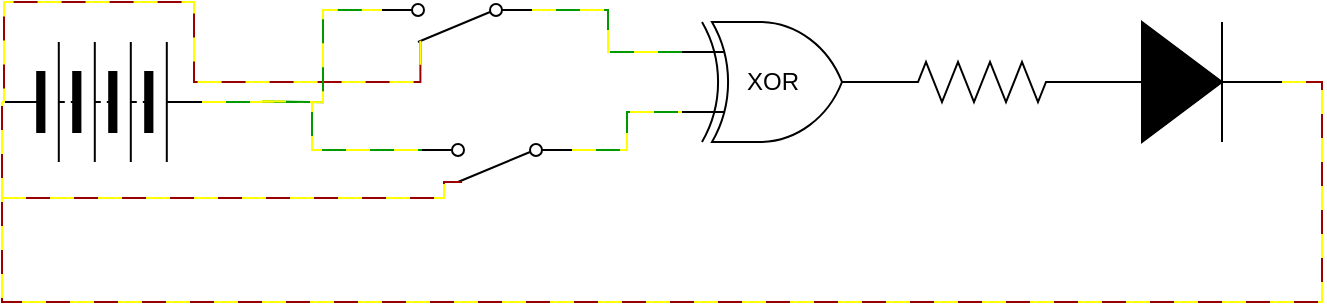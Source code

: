 <mxfile version="24.6.4" type="device">
  <diagram name="Page-1" id="S14nD__22_xoHAX3U8_r">
    <mxGraphModel dx="830" dy="453" grid="1" gridSize="10" guides="1" tooltips="1" connect="1" arrows="1" fold="1" page="1" pageScale="1" pageWidth="850" pageHeight="1100" math="0" shadow="0">
      <root>
        <mxCell id="0" />
        <mxCell id="1" parent="0" />
        <mxCell id="vgj71dSYBfLmvTZBT12I-1" value="" style="pointerEvents=1;verticalLabelPosition=bottom;shadow=0;dashed=0;align=center;html=1;verticalAlign=top;shape=mxgraph.electrical.miscellaneous.batteryStack;" vertex="1" parent="1">
          <mxGeometry x="60" y="170" width="100" height="60" as="geometry" />
        </mxCell>
        <mxCell id="vgj71dSYBfLmvTZBT12I-2" value="" style="shape=wire;edgeStyle=orthogonalEdgeStyle;orthogonalLoop=1;jettySize=auto;html=1;sourcePerimeterSpacing=0;targetPerimeterSpacing=0;endArrow=none;curved=0;rounded=0;strokeColor=#009900;dashed=1;fillColor=#ffff00;dashPattern=12 12;fixDash=1;startSize=6;endSize=6;entryX=1;entryY=0.8;entryDx=0;entryDy=0;exitX=1;exitY=0.5;exitDx=0;exitDy=0;" edge="1" parent="1" source="vgj71dSYBfLmvTZBT12I-1" target="vgj71dSYBfLmvTZBT12I-8">
          <mxGeometry width="100" relative="1" as="geometry">
            <mxPoint x="85" y="225.5" as="sourcePoint" />
            <mxPoint x="250" y="180" as="targetPoint" />
          </mxGeometry>
        </mxCell>
        <mxCell id="vgj71dSYBfLmvTZBT12I-6" value="" style="verticalLabelPosition=bottom;shadow=0;dashed=0;align=center;html=1;verticalAlign=top;shape=mxgraph.electrical.logic_gates.logic_gate;operation=xor;" vertex="1" parent="1">
          <mxGeometry x="400" y="160" width="100" height="60" as="geometry" />
        </mxCell>
        <mxCell id="vgj71dSYBfLmvTZBT12I-8" value="" style="html=1;shape=mxgraph.electrical.electro-mechanical.singleSwitch;aspect=fixed;elSwitchState=off;direction=west;" vertex="1" parent="1">
          <mxGeometry x="270" y="220" width="75" height="20" as="geometry" />
        </mxCell>
        <mxCell id="vgj71dSYBfLmvTZBT12I-9" value="" style="html=1;shape=mxgraph.electrical.electro-mechanical.singleSwitch;aspect=fixed;elSwitchState=off;direction=west;" vertex="1" parent="1">
          <mxGeometry x="250" y="150" width="75" height="20" as="geometry" />
        </mxCell>
        <mxCell id="vgj71dSYBfLmvTZBT12I-14" value="" style="pointerEvents=1;verticalLabelPosition=bottom;shadow=0;dashed=0;align=center;html=1;verticalAlign=top;shape=mxgraph.electrical.resistors.resistor_2;" vertex="1" parent="1">
          <mxGeometry x="500" y="180" width="100" height="20" as="geometry" />
        </mxCell>
        <mxCell id="vgj71dSYBfLmvTZBT12I-15" value="" style="pointerEvents=1;fillColor=strokeColor;verticalLabelPosition=bottom;shadow=0;dashed=0;align=center;html=1;verticalAlign=top;shape=mxgraph.electrical.diodes.diode;" vertex="1" parent="1">
          <mxGeometry x="600" y="160" width="100" height="60" as="geometry" />
        </mxCell>
        <mxCell id="vgj71dSYBfLmvTZBT12I-17" value="" style="shape=wire;edgeStyle=orthogonalEdgeStyle;orthogonalLoop=1;jettySize=auto;html=1;sourcePerimeterSpacing=0;targetPerimeterSpacing=0;endArrow=none;curved=0;rounded=0;strokeColor=#990000;dashed=1;fillColor=#ffff00;dashPattern=12 12;fixDash=1;startSize=6;endSize=6;exitX=1;exitY=0.5;exitDx=0;exitDy=0;exitPerimeter=0;entryX=0;entryY=0.5;entryDx=0;entryDy=0;" edge="1" parent="1" source="vgj71dSYBfLmvTZBT12I-15" target="vgj71dSYBfLmvTZBT12I-1">
          <mxGeometry width="100" relative="1" as="geometry">
            <mxPoint x="710" y="189.8" as="sourcePoint" />
            <mxPoint x="360" y="380" as="targetPoint" />
            <Array as="points">
              <mxPoint x="720" y="190" />
              <mxPoint x="720" y="300" />
              <mxPoint x="60" y="300" />
            </Array>
          </mxGeometry>
        </mxCell>
        <mxCell id="vgj71dSYBfLmvTZBT12I-18" value="" style="shape=wire;edgeStyle=orthogonalEdgeStyle;orthogonalLoop=1;jettySize=auto;html=1;sourcePerimeterSpacing=0;targetPerimeterSpacing=0;endArrow=none;curved=0;rounded=0;strokeColor=#990000;dashed=1;fillColor=#ffff00;dashPattern=12 12;fixDash=1;startSize=6;endSize=6;exitX=0.744;exitY=0.03;exitDx=0;exitDy=0;exitPerimeter=0;" edge="1" parent="1" source="vgj71dSYBfLmvTZBT12I-9">
          <mxGeometry width="100" relative="1" as="geometry">
            <mxPoint x="-40" y="200" as="sourcePoint" />
            <mxPoint x="60" y="200" as="targetPoint" />
            <Array as="points">
              <mxPoint x="269" y="190" />
              <mxPoint x="156" y="190" />
              <mxPoint x="156" y="150" />
              <mxPoint x="61" y="150" />
              <mxPoint x="61" y="200" />
            </Array>
          </mxGeometry>
        </mxCell>
        <mxCell id="vgj71dSYBfLmvTZBT12I-19" value="" style="shape=wire;edgeStyle=orthogonalEdgeStyle;orthogonalLoop=1;jettySize=auto;html=1;sourcePerimeterSpacing=0;targetPerimeterSpacing=0;endArrow=none;curved=0;rounded=0;strokeColor=#990000;dashed=1;fillColor=#ffff00;dashPattern=12 12;fixDash=1;startSize=6;endSize=6;entryX=0.733;entryY=0;entryDx=0;entryDy=0;entryPerimeter=0;" edge="1" parent="1" target="vgj71dSYBfLmvTZBT12I-8">
          <mxGeometry width="100" relative="1" as="geometry">
            <mxPoint x="60" y="248" as="sourcePoint" />
            <mxPoint x="280" y="240" as="targetPoint" />
            <Array as="points">
              <mxPoint x="281" y="248" />
              <mxPoint x="281" y="240" />
            </Array>
          </mxGeometry>
        </mxCell>
        <mxCell id="vgj71dSYBfLmvTZBT12I-21" value="" style="shape=wire;edgeStyle=orthogonalEdgeStyle;orthogonalLoop=1;jettySize=auto;html=1;sourcePerimeterSpacing=0;targetPerimeterSpacing=0;endArrow=none;curved=0;rounded=0;strokeColor=#009900;dashed=1;fillColor=#ffff00;dashPattern=12 12;fixDash=1;startSize=6;endSize=6;exitX=0;exitY=0.8;exitDx=0;exitDy=0;entryX=0;entryY=0.25;entryDx=0;entryDy=0;entryPerimeter=0;" edge="1" parent="1" source="vgj71dSYBfLmvTZBT12I-9" target="vgj71dSYBfLmvTZBT12I-6">
          <mxGeometry width="100" relative="1" as="geometry">
            <mxPoint x="325" y="150" as="sourcePoint" />
            <mxPoint x="400" y="170" as="targetPoint" />
            <Array as="points">
              <mxPoint x="363" y="154" />
              <mxPoint x="363" y="175" />
            </Array>
          </mxGeometry>
        </mxCell>
        <mxCell id="vgj71dSYBfLmvTZBT12I-22" value="" style="shape=wire;edgeStyle=orthogonalEdgeStyle;orthogonalLoop=1;jettySize=auto;html=1;sourcePerimeterSpacing=0;targetPerimeterSpacing=0;endArrow=none;curved=0;rounded=0;strokeColor=#009900;dashed=1;fillColor=#ffff00;dashPattern=12 12;fixDash=1;startSize=6;endSize=6;exitX=0;exitY=0.8;exitDx=0;exitDy=0;entryX=0;entryY=0.75;entryDx=0;entryDy=0;entryPerimeter=0;" edge="1" parent="1" source="vgj71dSYBfLmvTZBT12I-8" target="vgj71dSYBfLmvTZBT12I-6">
          <mxGeometry width="100" relative="1" as="geometry">
            <mxPoint x="345" y="229.71" as="sourcePoint" />
            <mxPoint x="380" y="210" as="targetPoint" />
          </mxGeometry>
        </mxCell>
        <mxCell id="vgj71dSYBfLmvTZBT12I-23" value="" style="shape=wire;edgeStyle=orthogonalEdgeStyle;orthogonalLoop=1;jettySize=auto;html=1;sourcePerimeterSpacing=0;targetPerimeterSpacing=0;endArrow=none;curved=0;rounded=0;strokeColor=#009900;dashed=1;fillColor=#ffff00;dashPattern=12 12;fixDash=1;startSize=6;endSize=6;entryX=1;entryY=0.8;entryDx=0;entryDy=0;" edge="1" parent="1" target="vgj71dSYBfLmvTZBT12I-9">
          <mxGeometry width="100" relative="1" as="geometry">
            <mxPoint x="190" y="199.6" as="sourcePoint" />
            <mxPoint x="210" y="150" as="targetPoint" />
          </mxGeometry>
        </mxCell>
        <mxCell id="vgj71dSYBfLmvTZBT12I-24" value="XOR" style="text;html=1;align=center;verticalAlign=middle;resizable=0;points=[];autosize=1;strokeColor=none;fillColor=none;" vertex="1" parent="1">
          <mxGeometry x="420" y="175" width="50" height="30" as="geometry" />
        </mxCell>
      </root>
    </mxGraphModel>
  </diagram>
</mxfile>
